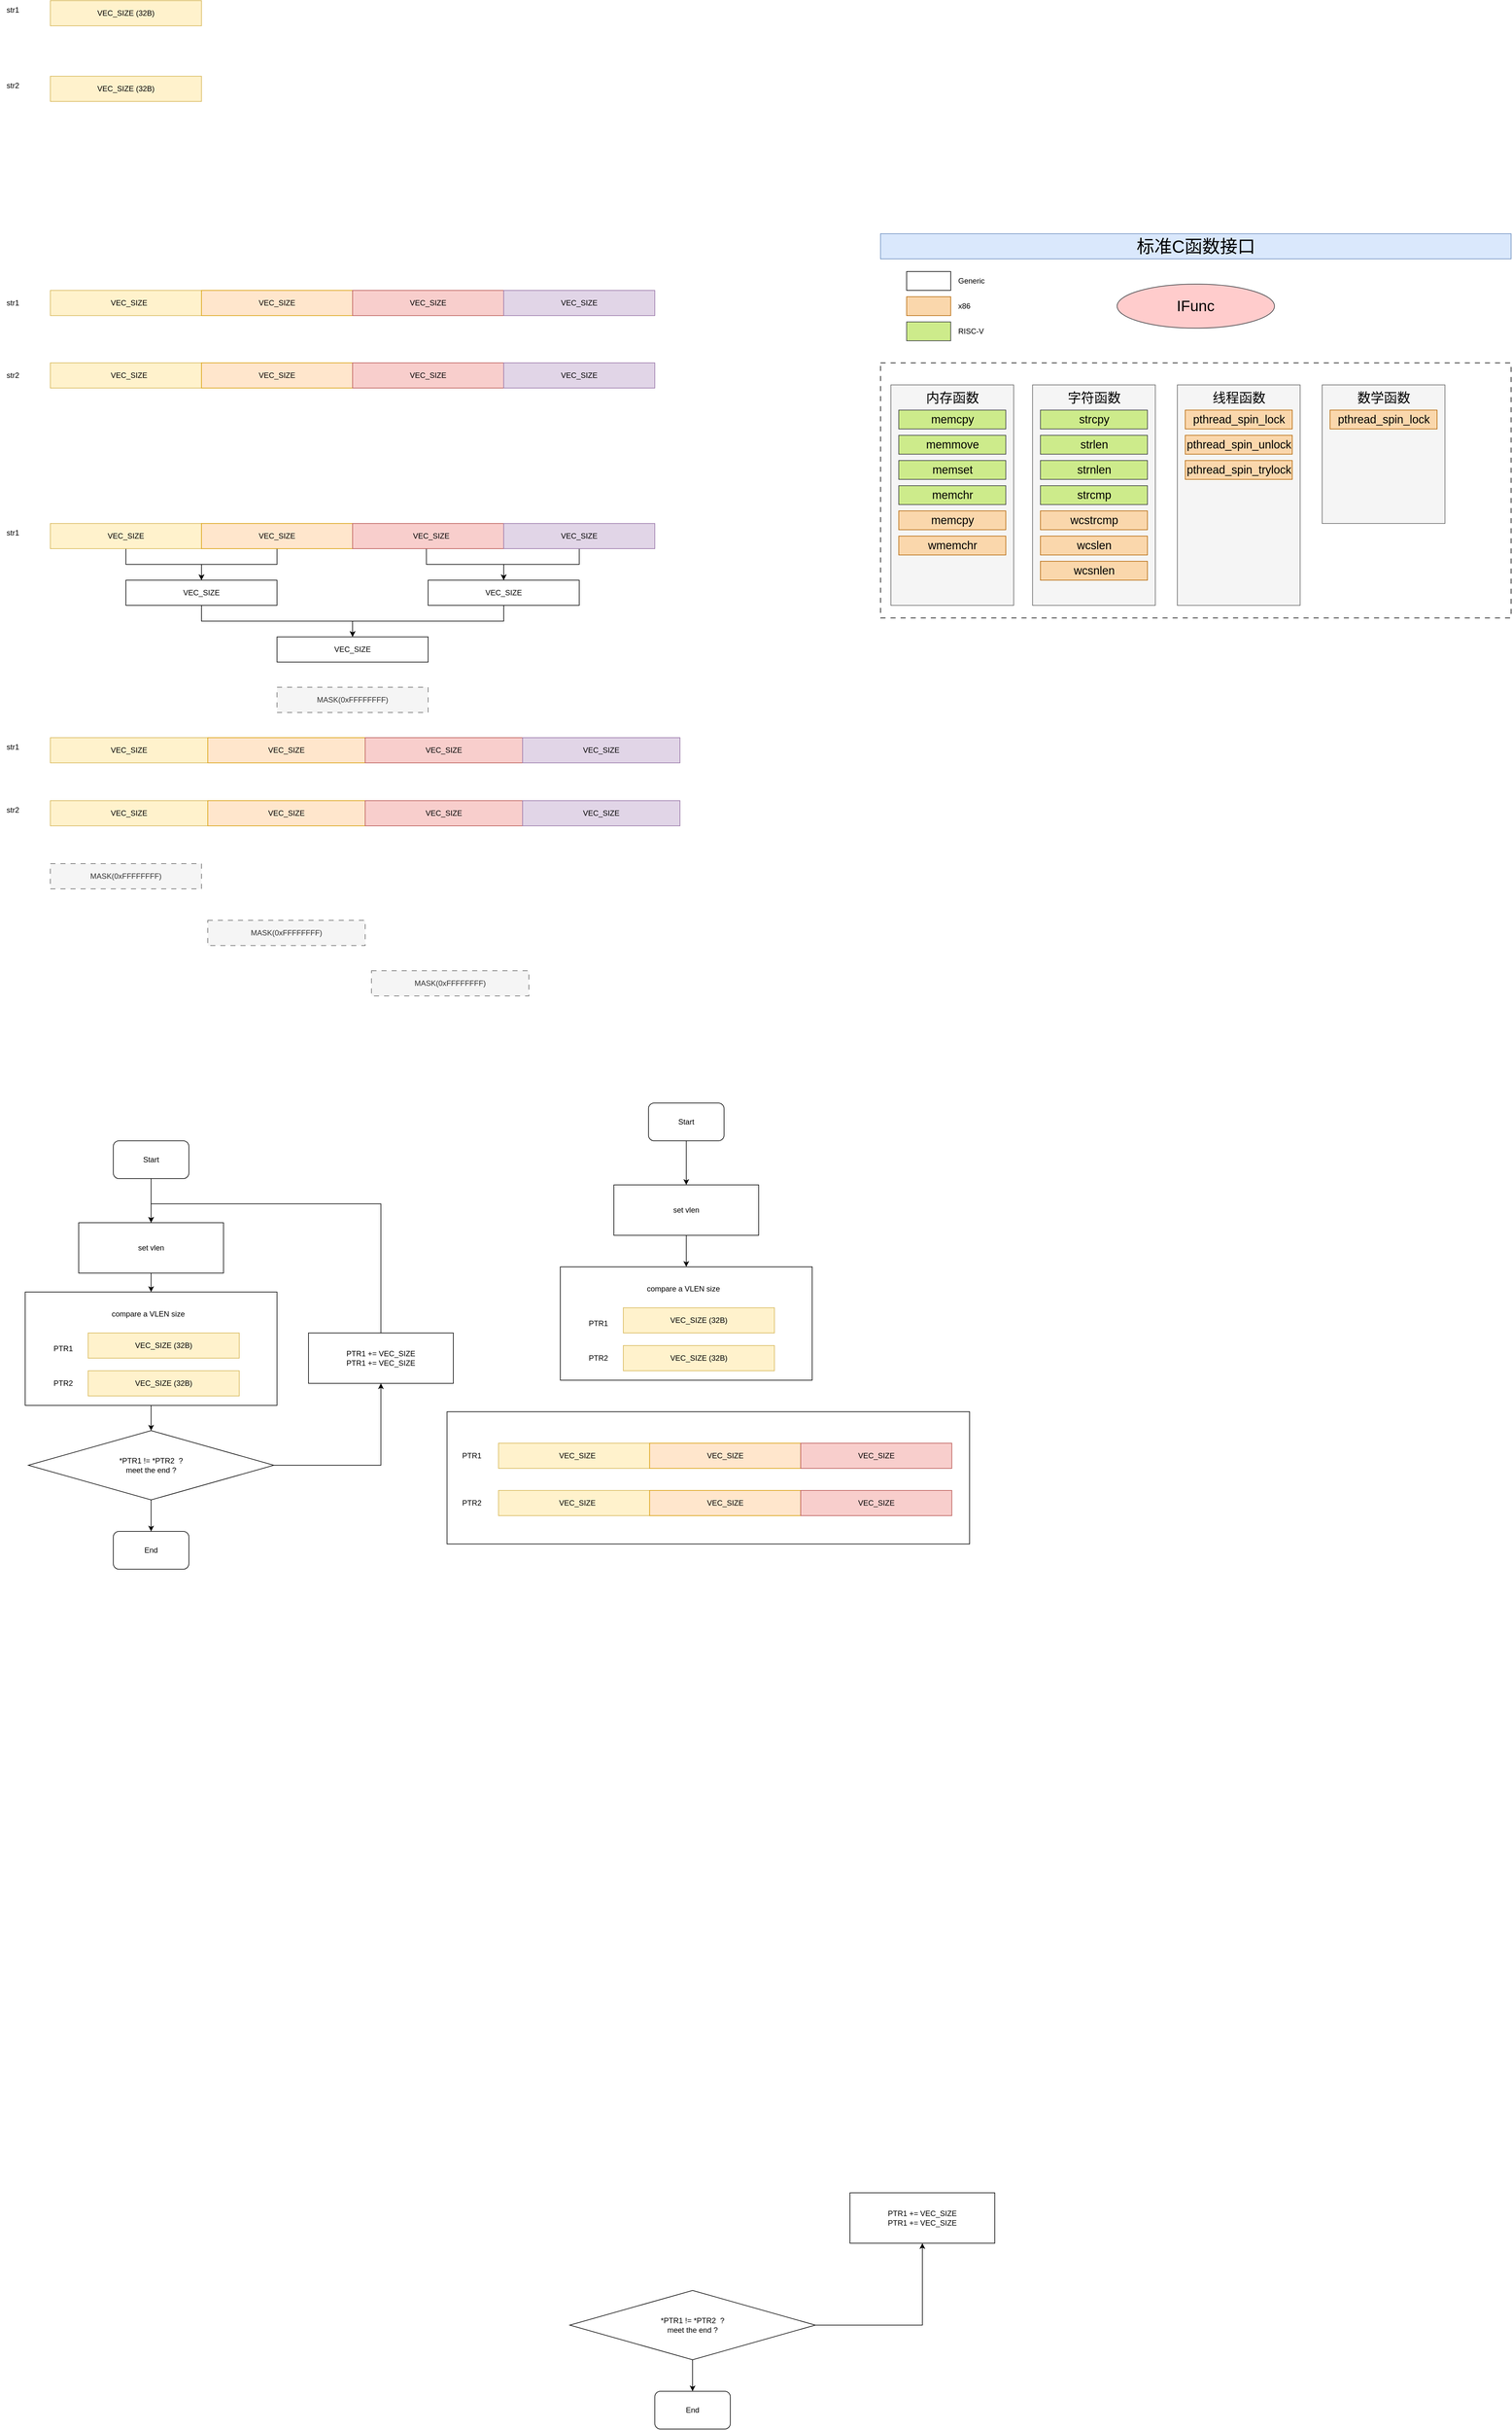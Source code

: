 <mxfile version="26.1.2">
  <diagram name="第 1 页" id="EBbChyvduwbu0Lc5XHVC">
    <mxGraphModel dx="604" dy="3710" grid="1" gridSize="10" guides="1" tooltips="1" connect="1" arrows="1" fold="1" page="1" pageScale="1" pageWidth="4681" pageHeight="3300" math="0" shadow="0">
      <root>
        <mxCell id="0" />
        <mxCell id="1" parent="0" />
        <mxCell id="420nJrbG_Wwhr8dEqlbW-57" value="" style="rounded=0;whiteSpace=wrap;html=1;" vertex="1" parent="1">
          <mxGeometry x="830" y="1910" width="830" height="210" as="geometry" />
        </mxCell>
        <mxCell id="420nJrbG_Wwhr8dEqlbW-14" value="" style="edgeStyle=orthogonalEdgeStyle;rounded=0;orthogonalLoop=1;jettySize=auto;html=1;" edge="1" parent="1" source="420nJrbG_Wwhr8dEqlbW-5" target="420nJrbG_Wwhr8dEqlbW-7">
          <mxGeometry relative="1" as="geometry" />
        </mxCell>
        <mxCell id="ZZNHhl0uA356yENOQyxB-1" value="VEC_SIZE" style="rounded=0;whiteSpace=wrap;html=1;fillColor=#fff2cc;strokeColor=#d6b656;" parent="1" vertex="1">
          <mxGeometry x="200" y="130" width="250" height="40" as="geometry" />
        </mxCell>
        <mxCell id="ZZNHhl0uA356yENOQyxB-2" value="VEC_SIZE" style="rounded=0;whiteSpace=wrap;html=1;fillColor=#ffe6cc;strokeColor=#d79b00;" parent="1" vertex="1">
          <mxGeometry x="440" y="130" width="240" height="40" as="geometry" />
        </mxCell>
        <mxCell id="ZZNHhl0uA356yENOQyxB-3" value="VEC_SIZE" style="rounded=0;whiteSpace=wrap;html=1;fillColor=#f8cecc;strokeColor=#b85450;" parent="1" vertex="1">
          <mxGeometry x="680" y="130" width="240" height="40" as="geometry" />
        </mxCell>
        <mxCell id="ZZNHhl0uA356yENOQyxB-4" value="VEC_SIZE" style="rounded=0;whiteSpace=wrap;html=1;fillColor=#e1d5e7;strokeColor=#9673a6;" parent="1" vertex="1">
          <mxGeometry x="920" y="130" width="240" height="40" as="geometry" />
        </mxCell>
        <mxCell id="ZZNHhl0uA356yENOQyxB-9" value="str1" style="text;html=1;align=center;verticalAlign=middle;resizable=0;points=[];autosize=1;strokeColor=none;fillColor=none;" parent="1" vertex="1">
          <mxGeometry x="120" y="135" width="40" height="30" as="geometry" />
        </mxCell>
        <mxCell id="ZZNHhl0uA356yENOQyxB-10" value="str2" style="text;html=1;align=center;verticalAlign=middle;resizable=0;points=[];autosize=1;strokeColor=none;fillColor=none;" parent="1" vertex="1">
          <mxGeometry x="120" y="250" width="40" height="30" as="geometry" />
        </mxCell>
        <mxCell id="ZZNHhl0uA356yENOQyxB-11" value="VEC_SIZE (32B)" style="rounded=0;whiteSpace=wrap;html=1;fillColor=#fff2cc;strokeColor=#d6b656;" parent="1" vertex="1">
          <mxGeometry x="200" y="-330" width="240" height="40" as="geometry" />
        </mxCell>
        <mxCell id="ZZNHhl0uA356yENOQyxB-12" value="VEC_SIZE (32B)" style="rounded=0;whiteSpace=wrap;html=1;fillColor=#fff2cc;strokeColor=#d6b656;" parent="1" vertex="1">
          <mxGeometry x="200" y="-210" width="240" height="40" as="geometry" />
        </mxCell>
        <mxCell id="ZZNHhl0uA356yENOQyxB-13" value="str1" style="text;html=1;align=center;verticalAlign=middle;resizable=0;points=[];autosize=1;strokeColor=none;fillColor=none;" parent="1" vertex="1">
          <mxGeometry x="120" y="-330" width="40" height="30" as="geometry" />
        </mxCell>
        <mxCell id="ZZNHhl0uA356yENOQyxB-14" value="str2" style="text;html=1;align=center;verticalAlign=middle;resizable=0;points=[];autosize=1;strokeColor=none;fillColor=none;" parent="1" vertex="1">
          <mxGeometry x="120" y="-210" width="40" height="30" as="geometry" />
        </mxCell>
        <mxCell id="ZZNHhl0uA356yENOQyxB-29" style="edgeStyle=orthogonalEdgeStyle;rounded=0;orthogonalLoop=1;jettySize=auto;html=1;entryX=0.5;entryY=0;entryDx=0;entryDy=0;" parent="1" source="ZZNHhl0uA356yENOQyxB-15" target="ZZNHhl0uA356yENOQyxB-25" edge="1">
          <mxGeometry relative="1" as="geometry" />
        </mxCell>
        <mxCell id="ZZNHhl0uA356yENOQyxB-15" value="VEC_SIZE" style="rounded=0;whiteSpace=wrap;html=1;fillColor=#fff2cc;strokeColor=#d6b656;" parent="1" vertex="1">
          <mxGeometry x="200" y="500" width="240" height="40" as="geometry" />
        </mxCell>
        <mxCell id="ZZNHhl0uA356yENOQyxB-30" style="edgeStyle=orthogonalEdgeStyle;rounded=0;orthogonalLoop=1;jettySize=auto;html=1;entryX=0.5;entryY=0;entryDx=0;entryDy=0;exitX=0.5;exitY=1;exitDx=0;exitDy=0;" parent="1" source="ZZNHhl0uA356yENOQyxB-16" target="ZZNHhl0uA356yENOQyxB-25" edge="1">
          <mxGeometry relative="1" as="geometry">
            <mxPoint x="560" y="550" as="sourcePoint" />
          </mxGeometry>
        </mxCell>
        <mxCell id="ZZNHhl0uA356yENOQyxB-16" value="VEC_SIZE" style="rounded=0;whiteSpace=wrap;html=1;fillColor=#ffe6cc;strokeColor=#d79b00;" parent="1" vertex="1">
          <mxGeometry x="440" y="500" width="240" height="40" as="geometry" />
        </mxCell>
        <mxCell id="ZZNHhl0uA356yENOQyxB-32" style="edgeStyle=orthogonalEdgeStyle;rounded=0;orthogonalLoop=1;jettySize=auto;html=1;entryX=0.5;entryY=0;entryDx=0;entryDy=0;exitX=0.469;exitY=0.958;exitDx=0;exitDy=0;exitPerimeter=0;" parent="1" source="ZZNHhl0uA356yENOQyxB-17" target="ZZNHhl0uA356yENOQyxB-26" edge="1">
          <mxGeometry relative="1" as="geometry" />
        </mxCell>
        <mxCell id="ZZNHhl0uA356yENOQyxB-17" value="VEC_SIZE" style="rounded=0;whiteSpace=wrap;html=1;fillColor=#f8cecc;strokeColor=#b85450;" parent="1" vertex="1">
          <mxGeometry x="680" y="500" width="250" height="40" as="geometry" />
        </mxCell>
        <mxCell id="ZZNHhl0uA356yENOQyxB-31" style="edgeStyle=orthogonalEdgeStyle;rounded=0;orthogonalLoop=1;jettySize=auto;html=1;entryX=0.5;entryY=0;entryDx=0;entryDy=0;" parent="1" source="ZZNHhl0uA356yENOQyxB-18" target="ZZNHhl0uA356yENOQyxB-26" edge="1">
          <mxGeometry relative="1" as="geometry" />
        </mxCell>
        <mxCell id="ZZNHhl0uA356yENOQyxB-18" value="VEC_SIZE" style="rounded=0;whiteSpace=wrap;html=1;fillColor=#e1d5e7;strokeColor=#9673a6;" parent="1" vertex="1">
          <mxGeometry x="920" y="500" width="240" height="40" as="geometry" />
        </mxCell>
        <mxCell id="ZZNHhl0uA356yENOQyxB-23" value="str1" style="text;html=1;align=center;verticalAlign=middle;resizable=0;points=[];autosize=1;strokeColor=none;fillColor=none;" parent="1" vertex="1">
          <mxGeometry x="120" y="500" width="40" height="30" as="geometry" />
        </mxCell>
        <mxCell id="ZZNHhl0uA356yENOQyxB-33" style="edgeStyle=orthogonalEdgeStyle;rounded=0;orthogonalLoop=1;jettySize=auto;html=1;entryX=0.5;entryY=0;entryDx=0;entryDy=0;exitX=0.5;exitY=1;exitDx=0;exitDy=0;" parent="1" source="ZZNHhl0uA356yENOQyxB-25" target="ZZNHhl0uA356yENOQyxB-27" edge="1">
          <mxGeometry relative="1" as="geometry" />
        </mxCell>
        <mxCell id="ZZNHhl0uA356yENOQyxB-25" value="VEC_SIZE" style="rounded=0;whiteSpace=wrap;html=1;" parent="1" vertex="1">
          <mxGeometry x="320" y="590" width="240" height="40" as="geometry" />
        </mxCell>
        <mxCell id="ZZNHhl0uA356yENOQyxB-34" style="edgeStyle=orthogonalEdgeStyle;rounded=0;orthogonalLoop=1;jettySize=auto;html=1;entryX=0.5;entryY=0;entryDx=0;entryDy=0;exitX=0.5;exitY=1;exitDx=0;exitDy=0;" parent="1" source="ZZNHhl0uA356yENOQyxB-26" target="ZZNHhl0uA356yENOQyxB-27" edge="1">
          <mxGeometry relative="1" as="geometry" />
        </mxCell>
        <mxCell id="ZZNHhl0uA356yENOQyxB-26" value="VEC_SIZE" style="rounded=0;whiteSpace=wrap;html=1;" parent="1" vertex="1">
          <mxGeometry x="800" y="590" width="240" height="40" as="geometry" />
        </mxCell>
        <mxCell id="ZZNHhl0uA356yENOQyxB-27" value="VEC_SIZE" style="rounded=0;whiteSpace=wrap;html=1;" parent="1" vertex="1">
          <mxGeometry x="560" y="680" width="240" height="40" as="geometry" />
        </mxCell>
        <mxCell id="ZZNHhl0uA356yENOQyxB-28" value="MASK(0xFFFFFFFF)" style="rounded=0;whiteSpace=wrap;html=1;dashed=1;dashPattern=8 8;fillColor=#f5f5f5;fontColor=#333333;strokeColor=#666666;" parent="1" vertex="1">
          <mxGeometry x="560" y="760" width="240" height="40" as="geometry" />
        </mxCell>
        <mxCell id="ZZNHhl0uA356yENOQyxB-45" value="" style="group" parent="1" vertex="1" connectable="0">
          <mxGeometry x="120" y="840" width="1080" height="40" as="geometry" />
        </mxCell>
        <mxCell id="ZZNHhl0uA356yENOQyxB-40" value="VEC_SIZE" style="rounded=0;whiteSpace=wrap;html=1;fillColor=#fff2cc;strokeColor=#d6b656;" parent="ZZNHhl0uA356yENOQyxB-45" vertex="1">
          <mxGeometry x="80" width="250" height="40" as="geometry" />
        </mxCell>
        <mxCell id="ZZNHhl0uA356yENOQyxB-41" value="VEC_SIZE" style="rounded=0;whiteSpace=wrap;html=1;fillColor=#ffe6cc;strokeColor=#d79b00;" parent="ZZNHhl0uA356yENOQyxB-45" vertex="1">
          <mxGeometry x="330" width="250" height="40" as="geometry" />
        </mxCell>
        <mxCell id="ZZNHhl0uA356yENOQyxB-42" value="VEC_SIZE" style="rounded=0;whiteSpace=wrap;html=1;fillColor=#f8cecc;strokeColor=#b85450;" parent="ZZNHhl0uA356yENOQyxB-45" vertex="1">
          <mxGeometry x="580" width="250" height="40" as="geometry" />
        </mxCell>
        <mxCell id="ZZNHhl0uA356yENOQyxB-43" value="VEC_SIZE" style="rounded=0;whiteSpace=wrap;html=1;fillColor=#e1d5e7;strokeColor=#9673a6;" parent="ZZNHhl0uA356yENOQyxB-45" vertex="1">
          <mxGeometry x="830" width="250" height="40" as="geometry" />
        </mxCell>
        <mxCell id="ZZNHhl0uA356yENOQyxB-44" value="str1" style="text;html=1;align=center;verticalAlign=middle;resizable=0;points=[];autosize=1;strokeColor=none;fillColor=none;" parent="ZZNHhl0uA356yENOQyxB-45" vertex="1">
          <mxGeometry width="40" height="30" as="geometry" />
        </mxCell>
        <mxCell id="ZZNHhl0uA356yENOQyxB-46" value="" style="group" parent="1" vertex="1" connectable="0">
          <mxGeometry x="120" y="940" width="1080" height="40" as="geometry" />
        </mxCell>
        <mxCell id="ZZNHhl0uA356yENOQyxB-19" value="VEC_SIZE" style="rounded=0;whiteSpace=wrap;html=1;fillColor=#fff2cc;strokeColor=#d6b656;" parent="ZZNHhl0uA356yENOQyxB-46" vertex="1">
          <mxGeometry x="80" width="250" height="40" as="geometry" />
        </mxCell>
        <mxCell id="ZZNHhl0uA356yENOQyxB-20" value="VEC_SIZE" style="rounded=0;whiteSpace=wrap;html=1;fillColor=#ffe6cc;strokeColor=#d79b00;" parent="ZZNHhl0uA356yENOQyxB-46" vertex="1">
          <mxGeometry x="330" width="250" height="40" as="geometry" />
        </mxCell>
        <mxCell id="ZZNHhl0uA356yENOQyxB-21" value="VEC_SIZE" style="rounded=0;whiteSpace=wrap;html=1;fillColor=#f8cecc;strokeColor=#b85450;" parent="ZZNHhl0uA356yENOQyxB-46" vertex="1">
          <mxGeometry x="580" width="250" height="40" as="geometry" />
        </mxCell>
        <mxCell id="ZZNHhl0uA356yENOQyxB-22" value="VEC_SIZE" style="rounded=0;whiteSpace=wrap;html=1;fillColor=#e1d5e7;strokeColor=#9673a6;" parent="ZZNHhl0uA356yENOQyxB-46" vertex="1">
          <mxGeometry x="830" width="250" height="40" as="geometry" />
        </mxCell>
        <mxCell id="ZZNHhl0uA356yENOQyxB-24" value="str2" style="text;html=1;align=center;verticalAlign=middle;resizable=0;points=[];autosize=1;strokeColor=none;fillColor=none;" parent="ZZNHhl0uA356yENOQyxB-46" vertex="1">
          <mxGeometry width="40" height="30" as="geometry" />
        </mxCell>
        <mxCell id="ZZNHhl0uA356yENOQyxB-47" value="MASK(0xFFFFFFFF)" style="rounded=0;whiteSpace=wrap;html=1;dashed=1;dashPattern=8 8;fillColor=#f5f5f5;fontColor=#333333;strokeColor=#666666;" parent="1" vertex="1">
          <mxGeometry x="200" y="1040" width="240" height="40" as="geometry" />
        </mxCell>
        <mxCell id="ZZNHhl0uA356yENOQyxB-50" value="MASK(0xFFFFFFFF)" style="rounded=0;whiteSpace=wrap;html=1;dashed=1;dashPattern=8 8;fillColor=#f5f5f5;fontColor=#333333;strokeColor=#666666;" parent="1" vertex="1">
          <mxGeometry x="450" y="1130" width="250" height="40" as="geometry" />
        </mxCell>
        <mxCell id="ZZNHhl0uA356yENOQyxB-52" value="MASK(0xFFFFFFFF)" style="rounded=0;whiteSpace=wrap;html=1;dashed=1;dashPattern=8 8;fillColor=#f5f5f5;fontColor=#333333;strokeColor=#666666;" parent="1" vertex="1">
          <mxGeometry x="710" y="1210" width="250" height="40" as="geometry" />
        </mxCell>
        <mxCell id="ZZNHhl0uA356yENOQyxB-54" value="VEC_SIZE" style="rounded=0;whiteSpace=wrap;html=1;fillColor=#fff2cc;strokeColor=#d6b656;" parent="1" vertex="1">
          <mxGeometry x="200" y="245" width="250" height="40" as="geometry" />
        </mxCell>
        <mxCell id="ZZNHhl0uA356yENOQyxB-55" value="VEC_SIZE" style="rounded=0;whiteSpace=wrap;html=1;fillColor=#ffe6cc;strokeColor=#d79b00;" parent="1" vertex="1">
          <mxGeometry x="440" y="245" width="240" height="40" as="geometry" />
        </mxCell>
        <mxCell id="ZZNHhl0uA356yENOQyxB-56" value="VEC_SIZE" style="rounded=0;whiteSpace=wrap;html=1;fillColor=#f8cecc;strokeColor=#b85450;" parent="1" vertex="1">
          <mxGeometry x="680" y="245" width="240" height="40" as="geometry" />
        </mxCell>
        <mxCell id="ZZNHhl0uA356yENOQyxB-57" value="VEC_SIZE" style="rounded=0;whiteSpace=wrap;html=1;fillColor=#e1d5e7;strokeColor=#9673a6;" parent="1" vertex="1">
          <mxGeometry x="920" y="245" width="240" height="40" as="geometry" />
        </mxCell>
        <mxCell id="C3YKkwXlwQN1ZLRuggpo-1" value="&lt;font style=&quot;font-size: 28px;&quot;&gt;标准C函数接口&lt;/font&gt;" style="rounded=0;whiteSpace=wrap;html=1;fillColor=#dae8fc;strokeColor=#6c8ebf;fontFamily=Helvetica;" parent="1" vertex="1">
          <mxGeometry x="1518.55" y="40" width="1001.45" height="40" as="geometry" />
        </mxCell>
        <mxCell id="C3YKkwXlwQN1ZLRuggpo-4" value="" style="rounded=0;whiteSpace=wrap;html=1;" parent="1" vertex="1">
          <mxGeometry x="1560" y="100" width="70" height="30" as="geometry" />
        </mxCell>
        <mxCell id="C3YKkwXlwQN1ZLRuggpo-6" value="" style="rounded=0;whiteSpace=wrap;html=1;fillColor=#fad7ac;strokeColor=#b46504;" parent="1" vertex="1">
          <mxGeometry x="1560" y="140" width="70" height="30" as="geometry" />
        </mxCell>
        <mxCell id="C3YKkwXlwQN1ZLRuggpo-7" value="" style="rounded=0;whiteSpace=wrap;html=1;fillColor=#cdeb8b;strokeColor=#36393d;" parent="1" vertex="1">
          <mxGeometry x="1560" y="180" width="70" height="30" as="geometry" />
        </mxCell>
        <mxCell id="C3YKkwXlwQN1ZLRuggpo-9" value="Generic" style="text;html=1;align=left;verticalAlign=middle;resizable=0;points=[];autosize=1;strokeColor=none;fillColor=none;" parent="1" vertex="1">
          <mxGeometry x="1640" y="100" width="70" height="30" as="geometry" />
        </mxCell>
        <mxCell id="C3YKkwXlwQN1ZLRuggpo-10" value="x86" style="text;html=1;align=left;verticalAlign=middle;resizable=0;points=[];autosize=1;strokeColor=none;fillColor=none;" parent="1" vertex="1">
          <mxGeometry x="1640" y="140" width="40" height="30" as="geometry" />
        </mxCell>
        <mxCell id="C3YKkwXlwQN1ZLRuggpo-11" value="RISC-V" style="text;html=1;align=left;verticalAlign=middle;resizable=0;points=[];autosize=1;strokeColor=none;fillColor=none;" parent="1" vertex="1">
          <mxGeometry x="1640" y="180" width="60" height="30" as="geometry" />
        </mxCell>
        <mxCell id="C3YKkwXlwQN1ZLRuggpo-12" value="&lt;font style=&quot;font-size: 24px;&quot;&gt;IFunc&lt;/font&gt;" style="ellipse;whiteSpace=wrap;html=1;fillColor=#ffcccc;strokeColor=#36393d;" parent="1" vertex="1">
          <mxGeometry x="1894.28" y="120" width="250" height="70" as="geometry" />
        </mxCell>
        <mxCell id="C3YKkwXlwQN1ZLRuggpo-13" value="" style="rounded=0;whiteSpace=wrap;html=1;dashed=1;dashPattern=8 8;" parent="1" vertex="1">
          <mxGeometry x="1518.55" y="245" width="1001.45" height="405" as="geometry" />
        </mxCell>
        <mxCell id="C3YKkwXlwQN1ZLRuggpo-18" value="" style="group;fillColor=#fad7ac;strokeColor=#b46504;" parent="1" vertex="1" connectable="0">
          <mxGeometry x="1535" y="280" width="195" height="350" as="geometry" />
        </mxCell>
        <mxCell id="C3YKkwXlwQN1ZLRuggpo-14" value="&lt;p&gt;&lt;br&gt;&lt;/p&gt;" style="rounded=0;whiteSpace=wrap;html=1;align=left;fillColor=#f5f5f5;strokeColor=#666666;fontColor=#333333;" parent="C3YKkwXlwQN1ZLRuggpo-18" vertex="1">
          <mxGeometry width="195" height="350" as="geometry" />
        </mxCell>
        <mxCell id="C3YKkwXlwQN1ZLRuggpo-17" value="&lt;font style=&quot;font-size: 21px;&quot;&gt;内存函数&lt;/font&gt;" style="text;html=1;align=center;verticalAlign=middle;whiteSpace=wrap;rounded=0;" parent="C3YKkwXlwQN1ZLRuggpo-18" vertex="1">
          <mxGeometry x="42.5" width="110" height="40" as="geometry" />
        </mxCell>
        <mxCell id="C3YKkwXlwQN1ZLRuggpo-44" value="&lt;font style=&quot;font-size: 18px;&quot;&gt;memcpy&lt;/font&gt;" style="rounded=0;whiteSpace=wrap;html=1;fillColor=#cdeb8b;strokeColor=#36393d;" parent="C3YKkwXlwQN1ZLRuggpo-18" vertex="1">
          <mxGeometry x="12.5" y="40" width="170" height="30" as="geometry" />
        </mxCell>
        <mxCell id="C3YKkwXlwQN1ZLRuggpo-45" value="&lt;font style=&quot;font-size: 18px;&quot;&gt;memmove&lt;/font&gt;" style="rounded=0;whiteSpace=wrap;html=1;fillColor=#cdeb8b;strokeColor=#36393d;" parent="C3YKkwXlwQN1ZLRuggpo-18" vertex="1">
          <mxGeometry x="12.5" y="80" width="170" height="30" as="geometry" />
        </mxCell>
        <mxCell id="C3YKkwXlwQN1ZLRuggpo-46" value="&lt;font style=&quot;font-size: 18px;&quot;&gt;memset&lt;/font&gt;" style="rounded=0;whiteSpace=wrap;html=1;fillColor=#cdeb8b;strokeColor=#36393d;" parent="C3YKkwXlwQN1ZLRuggpo-18" vertex="1">
          <mxGeometry x="12.5" y="120" width="170" height="30" as="geometry" />
        </mxCell>
        <mxCell id="C3YKkwXlwQN1ZLRuggpo-47" value="&lt;font style=&quot;font-size: 18px;&quot;&gt;memchr&lt;/font&gt;" style="rounded=0;whiteSpace=wrap;html=1;fillColor=#cdeb8b;strokeColor=#36393d;" parent="C3YKkwXlwQN1ZLRuggpo-18" vertex="1">
          <mxGeometry x="12.5" y="160" width="170" height="30" as="geometry" />
        </mxCell>
        <mxCell id="C3YKkwXlwQN1ZLRuggpo-49" value="&lt;font style=&quot;font-size: 18px;&quot;&gt;memcpy&lt;/font&gt;" style="rounded=0;whiteSpace=wrap;html=1;fillColor=#fad7ac;strokeColor=#b46504;" parent="C3YKkwXlwQN1ZLRuggpo-18" vertex="1">
          <mxGeometry x="12.5" y="200" width="170" height="30" as="geometry" />
        </mxCell>
        <mxCell id="C3YKkwXlwQN1ZLRuggpo-54" value="&lt;font style=&quot;font-size: 18px;&quot;&gt;wmemchr&lt;/font&gt;" style="rounded=0;whiteSpace=wrap;html=1;fillColor=#fad7ac;strokeColor=#b46504;" parent="C3YKkwXlwQN1ZLRuggpo-18" vertex="1">
          <mxGeometry x="12.5" y="240" width="170" height="30" as="geometry" />
        </mxCell>
        <mxCell id="C3YKkwXlwQN1ZLRuggpo-19" value="" style="group" parent="1" vertex="1" connectable="0">
          <mxGeometry x="1760" y="280" width="195" height="350" as="geometry" />
        </mxCell>
        <mxCell id="C3YKkwXlwQN1ZLRuggpo-20" value="&lt;p&gt;&lt;br&gt;&lt;/p&gt;" style="rounded=0;whiteSpace=wrap;html=1;align=left;fillColor=#f5f5f5;strokeColor=#666666;fontColor=#333333;" parent="C3YKkwXlwQN1ZLRuggpo-19" vertex="1">
          <mxGeometry width="195" height="350" as="geometry" />
        </mxCell>
        <mxCell id="C3YKkwXlwQN1ZLRuggpo-21" value="&lt;font style=&quot;font-size: 21px;&quot;&gt;字符函数&lt;/font&gt;" style="text;html=1;align=center;verticalAlign=middle;whiteSpace=wrap;rounded=0;" parent="C3YKkwXlwQN1ZLRuggpo-19" vertex="1">
          <mxGeometry x="42.5" width="110" height="40" as="geometry" />
        </mxCell>
        <mxCell id="C3YKkwXlwQN1ZLRuggpo-28" value="&lt;font style=&quot;font-size: 18px;&quot;&gt;strcpy&lt;/font&gt;" style="rounded=0;whiteSpace=wrap;html=1;fillColor=#cdeb8b;strokeColor=#36393d;" parent="C3YKkwXlwQN1ZLRuggpo-19" vertex="1">
          <mxGeometry x="12.5" y="40" width="170" height="30" as="geometry" />
        </mxCell>
        <mxCell id="C3YKkwXlwQN1ZLRuggpo-33" value="&lt;font style=&quot;font-size: 18px;&quot;&gt;strlen&lt;/font&gt;" style="rounded=0;whiteSpace=wrap;html=1;fillColor=#cdeb8b;strokeColor=#36393d;" parent="C3YKkwXlwQN1ZLRuggpo-19" vertex="1">
          <mxGeometry x="12.5" y="80" width="170" height="30" as="geometry" />
        </mxCell>
        <mxCell id="C3YKkwXlwQN1ZLRuggpo-34" value="&lt;font style=&quot;font-size: 18px;&quot;&gt;strnlen&lt;/font&gt;" style="rounded=0;whiteSpace=wrap;html=1;fillColor=#cdeb8b;strokeColor=#36393d;" parent="C3YKkwXlwQN1ZLRuggpo-19" vertex="1">
          <mxGeometry x="12.5" y="120" width="170" height="30" as="geometry" />
        </mxCell>
        <mxCell id="C3YKkwXlwQN1ZLRuggpo-35" value="&lt;font style=&quot;font-size: 18px;&quot;&gt;strcmp&lt;/font&gt;" style="rounded=0;whiteSpace=wrap;html=1;fillColor=#cdeb8b;strokeColor=#36393d;" parent="C3YKkwXlwQN1ZLRuggpo-19" vertex="1">
          <mxGeometry x="12.5" y="160" width="170" height="30" as="geometry" />
        </mxCell>
        <mxCell id="C3YKkwXlwQN1ZLRuggpo-50" value="&lt;font style=&quot;font-size: 18px;&quot;&gt;wcstrcmp&lt;/font&gt;" style="rounded=0;whiteSpace=wrap;html=1;fillColor=#fad7ac;strokeColor=#b46504;" parent="C3YKkwXlwQN1ZLRuggpo-19" vertex="1">
          <mxGeometry x="12.5" y="200" width="170" height="30" as="geometry" />
        </mxCell>
        <mxCell id="C3YKkwXlwQN1ZLRuggpo-51" value="&lt;font style=&quot;font-size: 18px;&quot;&gt;wc&lt;span style=&quot;color: rgba(0, 0, 0, 0); font-family: monospace; font-size: 0px; text-align: start; text-wrap-mode: nowrap;&quot;&gt;%3CmxGraphModel%3E%3Croot%3E%3CmxCell%20id%3D%220%22%2F%3E%3CmxCell%20id%3D%221%22%20parent%3D%220%22%2F%3E%3CmxCell%20id%3D%222%22%20value%3D%22%26lt%3Bfont%20style%3D%26quot%3Bfont-size%3A%2018px%3B%26quot%3B%26gt%3Bwcstrcmp%26lt%3B%2Ffont%26gt%3B%22%20style%3D%22rounded%3D0%3BwhiteSpace%3Dwrap%3Bhtml%3D1%3BfillColor%3D%23fad7ac%3BstrokeColor%3D%23b46504%3B%22%20vertex%3D%221%22%20parent%3D%221%22%3E%3CmxGeometry%20x%3D%221772.5%22%20y%3D%22480%22%20width%3D%22170%22%20height%3D%2230%22%20as%3D%22geometry%22%2F%3E%3C%2FmxCell%3E%3C%2Froot%3E%3C%2FmxGraphModel%3E&lt;/span&gt;slen&lt;/font&gt;" style="rounded=0;whiteSpace=wrap;html=1;fillColor=#fad7ac;strokeColor=#b46504;" parent="C3YKkwXlwQN1ZLRuggpo-19" vertex="1">
          <mxGeometry x="12.5" y="240" width="170" height="30" as="geometry" />
        </mxCell>
        <mxCell id="C3YKkwXlwQN1ZLRuggpo-52" value="&lt;font style=&quot;font-size: 18px;&quot;&gt;wcsnlen&lt;/font&gt;" style="rounded=0;whiteSpace=wrap;html=1;fillColor=#fad7ac;strokeColor=#b46504;" parent="C3YKkwXlwQN1ZLRuggpo-19" vertex="1">
          <mxGeometry x="12.5" y="280" width="170" height="30" as="geometry" />
        </mxCell>
        <mxCell id="C3YKkwXlwQN1ZLRuggpo-22" value="" style="group;fillColor=#ffe6cc;strokeColor=#d79b00;" parent="1" vertex="1" connectable="0">
          <mxGeometry x="1990" y="280" width="195" height="350" as="geometry" />
        </mxCell>
        <mxCell id="C3YKkwXlwQN1ZLRuggpo-23" value="&lt;p&gt;&lt;br&gt;&lt;/p&gt;" style="rounded=0;whiteSpace=wrap;html=1;align=left;fillColor=#f5f5f5;strokeColor=#666666;fontColor=#333333;" parent="C3YKkwXlwQN1ZLRuggpo-22" vertex="1">
          <mxGeometry width="195" height="350" as="geometry" />
        </mxCell>
        <mxCell id="C3YKkwXlwQN1ZLRuggpo-24" value="&lt;span style=&quot;font-size: 21px;&quot;&gt;线程函数&lt;/span&gt;" style="text;html=1;align=center;verticalAlign=middle;whiteSpace=wrap;rounded=0;" parent="C3YKkwXlwQN1ZLRuggpo-22" vertex="1">
          <mxGeometry x="42.5" width="110" height="40" as="geometry" />
        </mxCell>
        <mxCell id="C3YKkwXlwQN1ZLRuggpo-37" value="&lt;font style=&quot;font-size: 18px;&quot;&gt;pthread_spin_lock&lt;/font&gt;" style="rounded=0;whiteSpace=wrap;html=1;fillColor=#fad7ac;strokeColor=#b46504;" parent="C3YKkwXlwQN1ZLRuggpo-22" vertex="1">
          <mxGeometry x="12.5" y="40" width="170" height="30" as="geometry" />
        </mxCell>
        <mxCell id="C3YKkwXlwQN1ZLRuggpo-42" value="&lt;span style=&quot;font-size: 18px;&quot;&gt;pthread_spin_unlock&lt;/span&gt;" style="rounded=0;whiteSpace=wrap;html=1;fillColor=#fad7ac;strokeColor=#b46504;" parent="C3YKkwXlwQN1ZLRuggpo-22" vertex="1">
          <mxGeometry x="12.5" y="80" width="170" height="30" as="geometry" />
        </mxCell>
        <mxCell id="C3YKkwXlwQN1ZLRuggpo-43" value="&lt;span style=&quot;font-size: 18px;&quot;&gt;pthread_spin_trylock&lt;/span&gt;" style="rounded=0;whiteSpace=wrap;html=1;fillColor=#fad7ac;strokeColor=#b46504;" parent="C3YKkwXlwQN1ZLRuggpo-22" vertex="1">
          <mxGeometry x="12.5" y="120" width="170" height="30" as="geometry" />
        </mxCell>
        <mxCell id="C3YKkwXlwQN1ZLRuggpo-25" value="" style="group" parent="1" vertex="1" connectable="0">
          <mxGeometry x="2220" y="280" width="195" height="220" as="geometry" />
        </mxCell>
        <mxCell id="C3YKkwXlwQN1ZLRuggpo-26" value="&lt;p&gt;&lt;br&gt;&lt;/p&gt;" style="rounded=0;whiteSpace=wrap;html=1;align=left;fillColor=#f5f5f5;strokeColor=#666666;fontColor=#333333;" parent="C3YKkwXlwQN1ZLRuggpo-25" vertex="1">
          <mxGeometry width="195" height="220" as="geometry" />
        </mxCell>
        <mxCell id="C3YKkwXlwQN1ZLRuggpo-27" value="&lt;font style=&quot;font-size: 21px;&quot;&gt;数学函数&lt;/font&gt;" style="text;html=1;align=center;verticalAlign=middle;whiteSpace=wrap;rounded=0;" parent="C3YKkwXlwQN1ZLRuggpo-25" vertex="1">
          <mxGeometry x="42.5" width="110" height="40" as="geometry" />
        </mxCell>
        <mxCell id="C3YKkwXlwQN1ZLRuggpo-53" value="&lt;font style=&quot;font-size: 18px;&quot;&gt;pthread_spin_lock&lt;/font&gt;" style="rounded=0;whiteSpace=wrap;html=1;fillColor=#fad7ac;strokeColor=#b46504;" parent="C3YKkwXlwQN1ZLRuggpo-25" vertex="1">
          <mxGeometry x="12.5" y="40" width="170" height="30" as="geometry" />
        </mxCell>
        <mxCell id="420nJrbG_Wwhr8dEqlbW-12" value="" style="edgeStyle=orthogonalEdgeStyle;rounded=0;orthogonalLoop=1;jettySize=auto;html=1;" edge="1" parent="1" source="420nJrbG_Wwhr8dEqlbW-7" target="420nJrbG_Wwhr8dEqlbW-11">
          <mxGeometry relative="1" as="geometry" />
        </mxCell>
        <mxCell id="420nJrbG_Wwhr8dEqlbW-17" value="" style="edgeStyle=orthogonalEdgeStyle;rounded=0;orthogonalLoop=1;jettySize=auto;html=1;" edge="1" parent="1" source="420nJrbG_Wwhr8dEqlbW-7" target="420nJrbG_Wwhr8dEqlbW-16">
          <mxGeometry relative="1" as="geometry" />
        </mxCell>
        <mxCell id="420nJrbG_Wwhr8dEqlbW-7" value="*PTR1 != *PTR2&amp;nbsp; ?&lt;div&gt;meet the end ?&lt;/div&gt;" style="rhombus;whiteSpace=wrap;html=1;" vertex="1" parent="1">
          <mxGeometry x="165" y="1940" width="390" height="110" as="geometry" />
        </mxCell>
        <mxCell id="420nJrbG_Wwhr8dEqlbW-11" value="End" style="rounded=1;whiteSpace=wrap;html=1;" vertex="1" parent="1">
          <mxGeometry x="300" y="2100" width="120" height="60" as="geometry" />
        </mxCell>
        <mxCell id="420nJrbG_Wwhr8dEqlbW-18" style="edgeStyle=orthogonalEdgeStyle;rounded=0;orthogonalLoop=1;jettySize=auto;html=1;exitX=0.5;exitY=0;exitDx=0;exitDy=0;entryX=0.5;entryY=0;entryDx=0;entryDy=0;" edge="1" parent="1" source="420nJrbG_Wwhr8dEqlbW-16" target="420nJrbG_Wwhr8dEqlbW-25">
          <mxGeometry relative="1" as="geometry">
            <mxPoint x="360" y="1740" as="targetPoint" />
            <Array as="points">
              <mxPoint x="725" y="1580" />
              <mxPoint x="360" y="1580" />
              <mxPoint x="360" y="1600" />
            </Array>
          </mxGeometry>
        </mxCell>
        <mxCell id="420nJrbG_Wwhr8dEqlbW-16" value="PTR1 += VEC_SIZE&lt;div&gt;PTR1 += VEC_SIZE&lt;/div&gt;" style="whiteSpace=wrap;html=1;" vertex="1" parent="1">
          <mxGeometry x="610" y="1785" width="230" height="80" as="geometry" />
        </mxCell>
        <mxCell id="420nJrbG_Wwhr8dEqlbW-26" value="" style="edgeStyle=orthogonalEdgeStyle;rounded=0;orthogonalLoop=1;jettySize=auto;html=1;" edge="1" parent="1" source="420nJrbG_Wwhr8dEqlbW-19" target="420nJrbG_Wwhr8dEqlbW-25">
          <mxGeometry relative="1" as="geometry" />
        </mxCell>
        <mxCell id="420nJrbG_Wwhr8dEqlbW-19" value="Start" style="rounded=1;whiteSpace=wrap;html=1;" vertex="1" parent="1">
          <mxGeometry x="300" y="1480" width="120" height="60" as="geometry" />
        </mxCell>
        <mxCell id="420nJrbG_Wwhr8dEqlbW-28" style="edgeStyle=orthogonalEdgeStyle;rounded=0;orthogonalLoop=1;jettySize=auto;html=1;entryX=0.5;entryY=0;entryDx=0;entryDy=0;" edge="1" parent="1" source="420nJrbG_Wwhr8dEqlbW-25" target="420nJrbG_Wwhr8dEqlbW-5">
          <mxGeometry relative="1" as="geometry" />
        </mxCell>
        <mxCell id="420nJrbG_Wwhr8dEqlbW-25" value="set vlen" style="whiteSpace=wrap;html=1;" vertex="1" parent="1">
          <mxGeometry x="245" y="1610" width="230" height="80" as="geometry" />
        </mxCell>
        <mxCell id="420nJrbG_Wwhr8dEqlbW-35" value="" style="edgeStyle=orthogonalEdgeStyle;rounded=0;orthogonalLoop=1;jettySize=auto;html=1;" edge="1" parent="1" source="420nJrbG_Wwhr8dEqlbW-37" target="420nJrbG_Wwhr8dEqlbW-38">
          <mxGeometry relative="1" as="geometry" />
        </mxCell>
        <mxCell id="420nJrbG_Wwhr8dEqlbW-36" value="" style="edgeStyle=orthogonalEdgeStyle;rounded=0;orthogonalLoop=1;jettySize=auto;html=1;" edge="1" parent="1" source="420nJrbG_Wwhr8dEqlbW-37" target="420nJrbG_Wwhr8dEqlbW-40">
          <mxGeometry relative="1" as="geometry" />
        </mxCell>
        <mxCell id="420nJrbG_Wwhr8dEqlbW-37" value="*PTR1 != *PTR2&amp;nbsp; ?&lt;div&gt;meet the end ?&lt;/div&gt;" style="rhombus;whiteSpace=wrap;html=1;" vertex="1" parent="1">
          <mxGeometry x="1025" y="3305" width="390" height="110" as="geometry" />
        </mxCell>
        <mxCell id="420nJrbG_Wwhr8dEqlbW-38" value="End" style="rounded=1;whiteSpace=wrap;html=1;" vertex="1" parent="1">
          <mxGeometry x="1160" y="3465" width="120" height="60" as="geometry" />
        </mxCell>
        <mxCell id="420nJrbG_Wwhr8dEqlbW-40" value="PTR1 += VEC_SIZE&lt;div&gt;PTR1 += VEC_SIZE&lt;/div&gt;" style="whiteSpace=wrap;html=1;" vertex="1" parent="1">
          <mxGeometry x="1470" y="3150" width="230" height="80" as="geometry" />
        </mxCell>
        <mxCell id="420nJrbG_Wwhr8dEqlbW-41" value="" style="edgeStyle=orthogonalEdgeStyle;rounded=0;orthogonalLoop=1;jettySize=auto;html=1;" edge="1" parent="1" source="420nJrbG_Wwhr8dEqlbW-42" target="420nJrbG_Wwhr8dEqlbW-44">
          <mxGeometry relative="1" as="geometry" />
        </mxCell>
        <mxCell id="420nJrbG_Wwhr8dEqlbW-42" value="Start" style="rounded=1;whiteSpace=wrap;html=1;" vertex="1" parent="1">
          <mxGeometry x="1150" y="1420" width="120" height="60" as="geometry" />
        </mxCell>
        <mxCell id="420nJrbG_Wwhr8dEqlbW-71" style="edgeStyle=orthogonalEdgeStyle;rounded=0;orthogonalLoop=1;jettySize=auto;html=1;entryX=0.5;entryY=0;entryDx=0;entryDy=0;" edge="1" parent="1" source="420nJrbG_Wwhr8dEqlbW-44" target="420nJrbG_Wwhr8dEqlbW-63">
          <mxGeometry relative="1" as="geometry" />
        </mxCell>
        <mxCell id="420nJrbG_Wwhr8dEqlbW-44" value="set vlen" style="whiteSpace=wrap;html=1;" vertex="1" parent="1">
          <mxGeometry x="1095" y="1550" width="230" height="80" as="geometry" />
        </mxCell>
        <mxCell id="420nJrbG_Wwhr8dEqlbW-46" value="VEC_SIZE" style="rounded=0;whiteSpace=wrap;html=1;fillColor=#fff2cc;strokeColor=#d6b656;" vertex="1" parent="1">
          <mxGeometry x="911.78" y="1960" width="250" height="40" as="geometry" />
        </mxCell>
        <mxCell id="420nJrbG_Wwhr8dEqlbW-47" value="VEC_SIZE" style="rounded=0;whiteSpace=wrap;html=1;fillColor=#ffe6cc;strokeColor=#d79b00;" vertex="1" parent="1">
          <mxGeometry x="1151.78" y="1960" width="240" height="40" as="geometry" />
        </mxCell>
        <mxCell id="420nJrbG_Wwhr8dEqlbW-48" value="VEC_SIZE" style="rounded=0;whiteSpace=wrap;html=1;fillColor=#f8cecc;strokeColor=#b85450;" vertex="1" parent="1">
          <mxGeometry x="1391.78" y="1960" width="240" height="40" as="geometry" />
        </mxCell>
        <mxCell id="420nJrbG_Wwhr8dEqlbW-51" value="VEC_SIZE" style="rounded=0;whiteSpace=wrap;html=1;fillColor=#fff2cc;strokeColor=#d6b656;" vertex="1" parent="1">
          <mxGeometry x="911.78" y="2035" width="250" height="40" as="geometry" />
        </mxCell>
        <mxCell id="420nJrbG_Wwhr8dEqlbW-52" value="VEC_SIZE" style="rounded=0;whiteSpace=wrap;html=1;fillColor=#ffe6cc;strokeColor=#d79b00;" vertex="1" parent="1">
          <mxGeometry x="1151.78" y="2035" width="240" height="40" as="geometry" />
        </mxCell>
        <mxCell id="420nJrbG_Wwhr8dEqlbW-53" value="VEC_SIZE" style="rounded=0;whiteSpace=wrap;html=1;fillColor=#f8cecc;strokeColor=#b85450;" vertex="1" parent="1">
          <mxGeometry x="1391.78" y="2035" width="240" height="40" as="geometry" />
        </mxCell>
        <mxCell id="420nJrbG_Wwhr8dEqlbW-55" value="PTR1" style="text;html=1;align=center;verticalAlign=middle;resizable=0;points=[];autosize=1;strokeColor=none;fillColor=none;" vertex="1" parent="1">
          <mxGeometry x="844.28" y="1965" width="50" height="30" as="geometry" />
        </mxCell>
        <mxCell id="420nJrbG_Wwhr8dEqlbW-56" value="PTR2" style="text;html=1;align=center;verticalAlign=middle;resizable=0;points=[];autosize=1;strokeColor=none;fillColor=none;" vertex="1" parent="1">
          <mxGeometry x="844.28" y="2040" width="50" height="30" as="geometry" />
        </mxCell>
        <mxCell id="420nJrbG_Wwhr8dEqlbW-59" value="" style="group" vertex="1" connectable="0" parent="1">
          <mxGeometry x="160" y="1720" width="400" height="180" as="geometry" />
        </mxCell>
        <mxCell id="420nJrbG_Wwhr8dEqlbW-5" value="" style="rounded=0;whiteSpace=wrap;html=1;" vertex="1" parent="420nJrbG_Wwhr8dEqlbW-59">
          <mxGeometry width="400" height="180" as="geometry" />
        </mxCell>
        <mxCell id="420nJrbG_Wwhr8dEqlbW-1" value="VEC_SIZE (32B)" style="rounded=0;whiteSpace=wrap;html=1;fillColor=#fff2cc;strokeColor=#d6b656;" vertex="1" parent="420nJrbG_Wwhr8dEqlbW-59">
          <mxGeometry x="100" y="65" width="240" height="40" as="geometry" />
        </mxCell>
        <mxCell id="420nJrbG_Wwhr8dEqlbW-2" value="VEC_SIZE (32B)" style="rounded=0;whiteSpace=wrap;html=1;fillColor=#fff2cc;strokeColor=#d6b656;" vertex="1" parent="420nJrbG_Wwhr8dEqlbW-59">
          <mxGeometry x="100" y="125" width="240" height="40" as="geometry" />
        </mxCell>
        <mxCell id="420nJrbG_Wwhr8dEqlbW-3" value="PTR1" style="text;html=1;align=center;verticalAlign=middle;resizable=0;points=[];autosize=1;strokeColor=none;fillColor=none;" vertex="1" parent="420nJrbG_Wwhr8dEqlbW-59">
          <mxGeometry x="35" y="75" width="50" height="30" as="geometry" />
        </mxCell>
        <mxCell id="420nJrbG_Wwhr8dEqlbW-4" value="PTR2" style="text;html=1;align=center;verticalAlign=middle;resizable=0;points=[];autosize=1;strokeColor=none;fillColor=none;" vertex="1" parent="420nJrbG_Wwhr8dEqlbW-59">
          <mxGeometry x="35" y="130" width="50" height="30" as="geometry" />
        </mxCell>
        <mxCell id="420nJrbG_Wwhr8dEqlbW-58" value="compare a VLEN size" style="text;html=1;align=center;verticalAlign=middle;resizable=0;points=[];autosize=1;strokeColor=none;fillColor=none;" vertex="1" parent="420nJrbG_Wwhr8dEqlbW-59">
          <mxGeometry x="125" y="20" width="140" height="30" as="geometry" />
        </mxCell>
        <mxCell id="420nJrbG_Wwhr8dEqlbW-62" value="" style="group" vertex="1" connectable="0" parent="1">
          <mxGeometry x="1010" y="1680" width="400" height="180" as="geometry" />
        </mxCell>
        <mxCell id="420nJrbG_Wwhr8dEqlbW-63" value="" style="rounded=0;whiteSpace=wrap;html=1;" vertex="1" parent="420nJrbG_Wwhr8dEqlbW-62">
          <mxGeometry width="400" height="180" as="geometry" />
        </mxCell>
        <mxCell id="420nJrbG_Wwhr8dEqlbW-64" value="VEC_SIZE (32B)" style="rounded=0;whiteSpace=wrap;html=1;fillColor=#fff2cc;strokeColor=#d6b656;" vertex="1" parent="420nJrbG_Wwhr8dEqlbW-62">
          <mxGeometry x="100" y="65" width="240" height="40" as="geometry" />
        </mxCell>
        <mxCell id="420nJrbG_Wwhr8dEqlbW-65" value="VEC_SIZE (32B)" style="rounded=0;whiteSpace=wrap;html=1;fillColor=#fff2cc;strokeColor=#d6b656;" vertex="1" parent="420nJrbG_Wwhr8dEqlbW-62">
          <mxGeometry x="100" y="125" width="240" height="40" as="geometry" />
        </mxCell>
        <mxCell id="420nJrbG_Wwhr8dEqlbW-66" value="PTR1" style="text;html=1;align=center;verticalAlign=middle;resizable=0;points=[];autosize=1;strokeColor=none;fillColor=none;" vertex="1" parent="420nJrbG_Wwhr8dEqlbW-62">
          <mxGeometry x="35" y="75" width="50" height="30" as="geometry" />
        </mxCell>
        <mxCell id="420nJrbG_Wwhr8dEqlbW-67" value="PTR2" style="text;html=1;align=center;verticalAlign=middle;resizable=0;points=[];autosize=1;strokeColor=none;fillColor=none;" vertex="1" parent="420nJrbG_Wwhr8dEqlbW-62">
          <mxGeometry x="35" y="130" width="50" height="30" as="geometry" />
        </mxCell>
        <mxCell id="420nJrbG_Wwhr8dEqlbW-68" value="compare a VLEN size" style="text;html=1;align=center;verticalAlign=middle;resizable=0;points=[];autosize=1;strokeColor=none;fillColor=none;" vertex="1" parent="420nJrbG_Wwhr8dEqlbW-62">
          <mxGeometry x="125" y="20" width="140" height="30" as="geometry" />
        </mxCell>
      </root>
    </mxGraphModel>
  </diagram>
</mxfile>
